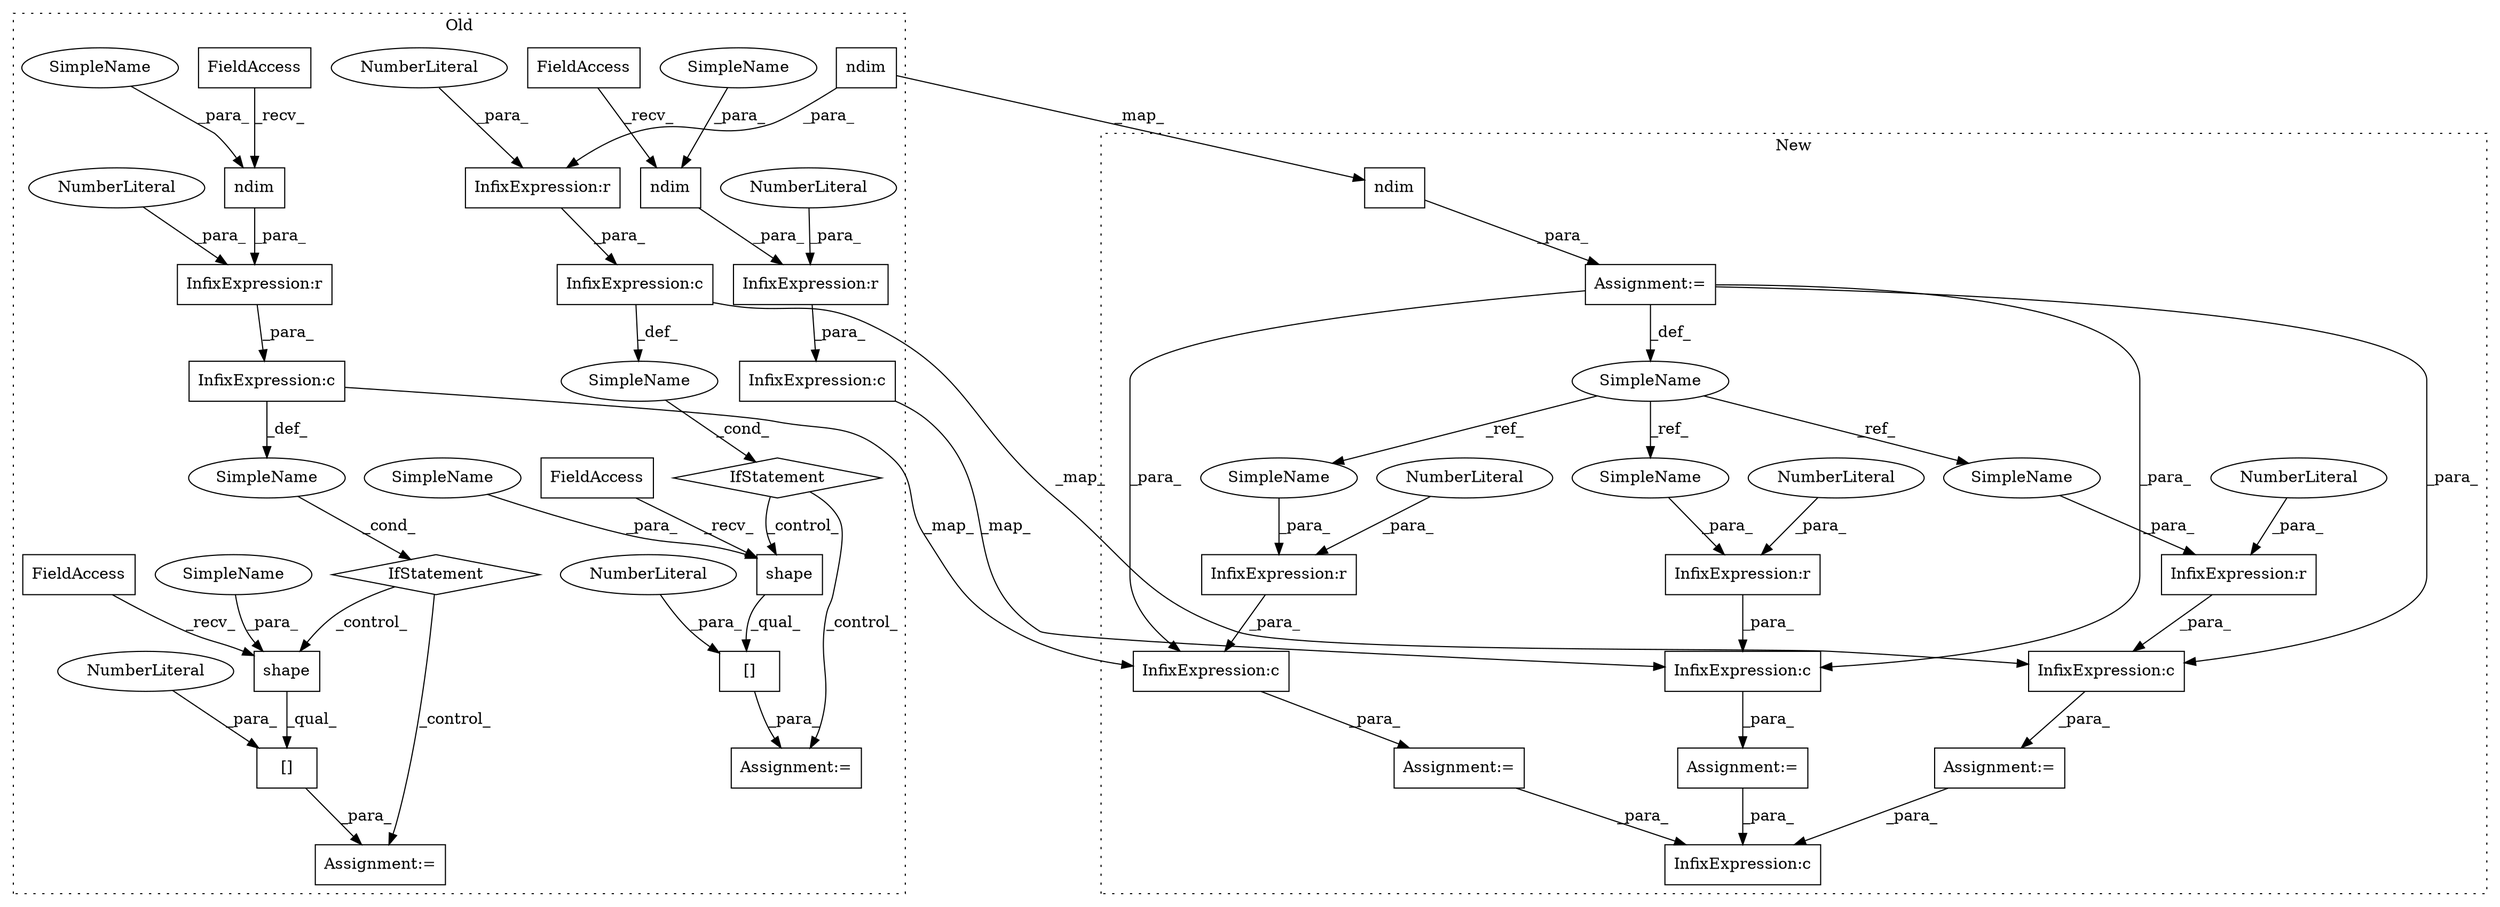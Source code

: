 digraph G {
subgraph cluster0 {
1 [label="ndim" a="32" s="494,505" l="5,1" shape="box"];
6 [label="InfixExpression:r" a="27" s="506" l="4" shape="box"];
7 [label="NumberLiteral" a="34" s="510" l="1" shape="ellipse"];
13 [label="ndim" a="32" s="762,773" l="5,1" shape="box"];
14 [label="InfixExpression:r" a="27" s="774" l="4" shape="box"];
15 [label="NumberLiteral" a="34" s="778" l="1" shape="ellipse"];
16 [label="shape" a="32" s="683,695" l="6,1" shape="box"];
17 [label="[]" a="2" s="665,698" l="32,1" shape="box"];
18 [label="InfixExpression:r" a="27" s="640" l="4" shape="box"];
19 [label="NumberLiteral" a="34" s="697" l="1" shape="ellipse"];
20 [label="NumberLiteral" a="34" s="644" l="1" shape="ellipse"];
21 [label="shape" a="32" s="549,561" l="6,1" shape="box"];
22 [label="[]" a="2" s="531,564" l="32,1" shape="box"];
23 [label="NumberLiteral" a="34" s="563" l="1" shape="ellipse"];
24 [label="SimpleName" a="42" s="" l="" shape="ellipse"];
25 [label="IfStatement" a="25" s="577,646" l="4,2" shape="diamond"];
26 [label="FieldAccess" a="22" s="531" l="9" shape="box"];
27 [label="FieldAccess" a="22" s="665" l="9" shape="box"];
28 [label="SimpleName" a="42" s="" l="" shape="ellipse"];
29 [label="IfStatement" a="25" s="443,512" l="4,2" shape="diamond"];
30 [label="FieldAccess" a="22" s="744" l="9" shape="box"];
31 [label="ndim" a="32" s="628,639" l="5,1" shape="box"];
32 [label="FieldAccess" a="22" s="610" l="9" shape="box"];
33 [label="InfixExpression:c" a="27" s="605" l="4" shape="box"];
35 [label="InfixExpression:c" a="27" s="471" l="4" shape="box"];
39 [label="InfixExpression:c" a="27" s="739" l="4" shape="box"];
41 [label="Assignment:=" a="7" s="530" l="1" shape="box"];
43 [label="Assignment:=" a="7" s="664" l="1" shape="box"];
45 [label="SimpleName" a="42" s="633" l="6" shape="ellipse"];
46 [label="SimpleName" a="42" s="689" l="6" shape="ellipse"];
47 [label="SimpleName" a="42" s="767" l="6" shape="ellipse"];
48 [label="SimpleName" a="42" s="555" l="6" shape="ellipse"];
label = "Old";
style="dotted";
}
subgraph cluster1 {
2 [label="ndim" a="32" s="566,577" l="5,1" shape="box"];
3 [label="Assignment:=" a="7" s="547" l="1" shape="box"];
4 [label="InfixExpression:r" a="27" s="709" l="4" shape="box"];
5 [label="NumberLiteral" a="34" s="713" l="1" shape="ellipse"];
8 [label="InfixExpression:c" a="27" s="809" l="4" shape="box"];
9 [label="InfixExpression:r" a="27" s="640" l="4" shape="box"];
10 [label="InfixExpression:r" a="27" s="778" l="4" shape="box"];
11 [label="NumberLiteral" a="34" s="644" l="1" shape="ellipse"];
12 [label="NumberLiteral" a="34" s="782" l="1" shape="ellipse"];
34 [label="InfixExpression:c" a="27" s="693" l="4" shape="box"];
36 [label="InfixExpression:c" a="27" s="624" l="4" shape="box"];
37 [label="SimpleName" a="42" s="536" l="11" shape="ellipse"];
38 [label="InfixExpression:c" a="27" s="762" l="4" shape="box"];
40 [label="Assignment:=" a="7" s="736" l="1" shape="box"];
42 [label="Assignment:=" a="7" s="598" l="1" shape="box"];
44 [label="Assignment:=" a="7" s="667" l="1" shape="box"];
49 [label="SimpleName" a="42" s="698" l="11" shape="ellipse"];
50 [label="SimpleName" a="42" s="629" l="11" shape="ellipse"];
51 [label="SimpleName" a="42" s="767" l="11" shape="ellipse"];
label = "New";
style="dotted";
}
1 -> 2 [label="_map_"];
1 -> 6 [label="_para_"];
2 -> 3 [label="_para_"];
3 -> 37 [label="_def_"];
3 -> 38 [label="_para_"];
3 -> 34 [label="_para_"];
3 -> 36 [label="_para_"];
4 -> 34 [label="_para_"];
5 -> 4 [label="_para_"];
6 -> 35 [label="_para_"];
7 -> 6 [label="_para_"];
9 -> 36 [label="_para_"];
10 -> 38 [label="_para_"];
11 -> 9 [label="_para_"];
12 -> 10 [label="_para_"];
13 -> 14 [label="_para_"];
14 -> 39 [label="_para_"];
15 -> 14 [label="_para_"];
16 -> 17 [label="_qual_"];
17 -> 43 [label="_para_"];
18 -> 33 [label="_para_"];
19 -> 17 [label="_para_"];
20 -> 18 [label="_para_"];
21 -> 22 [label="_qual_"];
22 -> 41 [label="_para_"];
23 -> 22 [label="_para_"];
24 -> 25 [label="_cond_"];
25 -> 43 [label="_control_"];
25 -> 16 [label="_control_"];
26 -> 21 [label="_recv_"];
27 -> 16 [label="_recv_"];
28 -> 29 [label="_cond_"];
29 -> 41 [label="_control_"];
29 -> 21 [label="_control_"];
30 -> 13 [label="_recv_"];
31 -> 18 [label="_para_"];
32 -> 31 [label="_recv_"];
33 -> 34 [label="_map_"];
33 -> 24 [label="_def_"];
34 -> 44 [label="_para_"];
35 -> 28 [label="_def_"];
35 -> 36 [label="_map_"];
36 -> 42 [label="_para_"];
37 -> 51 [label="_ref_"];
37 -> 49 [label="_ref_"];
37 -> 50 [label="_ref_"];
38 -> 40 [label="_para_"];
39 -> 38 [label="_map_"];
40 -> 8 [label="_para_"];
42 -> 8 [label="_para_"];
44 -> 8 [label="_para_"];
45 -> 31 [label="_para_"];
46 -> 16 [label="_para_"];
47 -> 13 [label="_para_"];
48 -> 21 [label="_para_"];
49 -> 4 [label="_para_"];
50 -> 9 [label="_para_"];
51 -> 10 [label="_para_"];
}